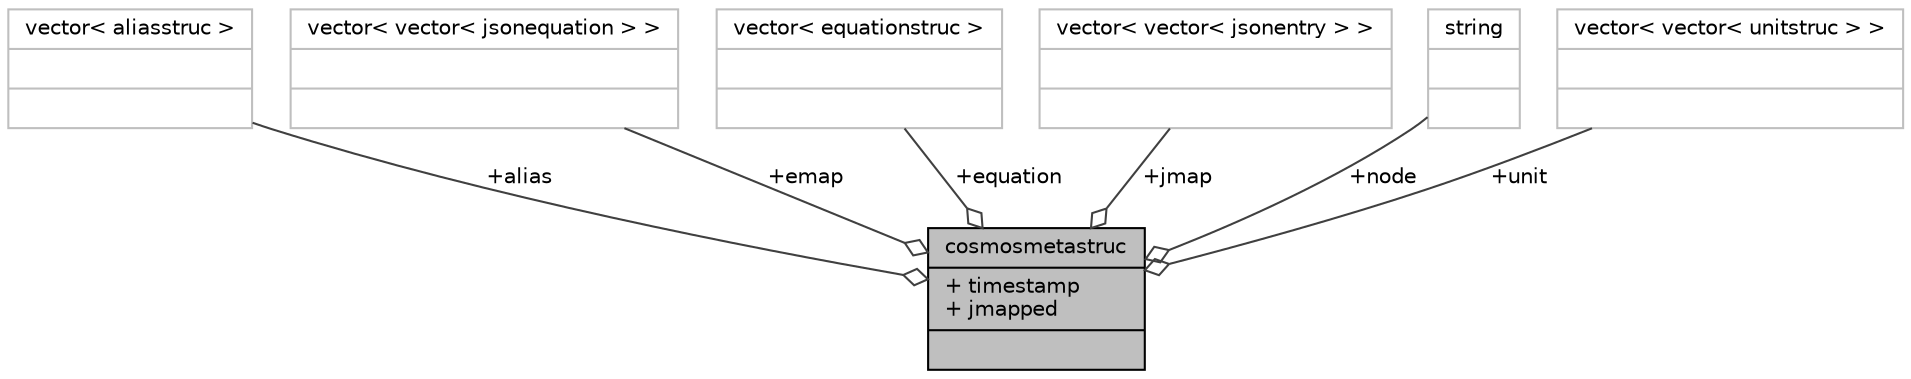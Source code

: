digraph "cosmosmetastruc"
{
 // INTERACTIVE_SVG=YES
  edge [fontname="Helvetica",fontsize="10",labelfontname="Helvetica",labelfontsize="10"];
  node [fontname="Helvetica",fontsize="10",shape=record];
  Node1 [label="{cosmosmetastruc\n|+ timestamp\l+ jmapped\l|}",height=0.2,width=0.4,color="black", fillcolor="grey75", style="filled", fontcolor="black"];
  Node2 -> Node1 [color="grey25",fontsize="10",style="solid",label=" +alias" ,arrowhead="odiamond",fontname="Helvetica"];
  Node2 [label="{vector\< aliasstruc \>\n||}",height=0.2,width=0.4,color="grey75", fillcolor="white", style="filled"];
  Node3 -> Node1 [color="grey25",fontsize="10",style="solid",label=" +emap" ,arrowhead="odiamond",fontname="Helvetica"];
  Node3 [label="{vector\< vector\< jsonequation \> \>\n||}",height=0.2,width=0.4,color="grey75", fillcolor="white", style="filled"];
  Node4 -> Node1 [color="grey25",fontsize="10",style="solid",label=" +equation" ,arrowhead="odiamond",fontname="Helvetica"];
  Node4 [label="{vector\< equationstruc \>\n||}",height=0.2,width=0.4,color="grey75", fillcolor="white", style="filled"];
  Node5 -> Node1 [color="grey25",fontsize="10",style="solid",label=" +jmap" ,arrowhead="odiamond",fontname="Helvetica"];
  Node5 [label="{vector\< vector\< jsonentry \> \>\n||}",height=0.2,width=0.4,color="grey75", fillcolor="white", style="filled"];
  Node6 -> Node1 [color="grey25",fontsize="10",style="solid",label=" +node" ,arrowhead="odiamond",fontname="Helvetica"];
  Node6 [label="{string\n||}",height=0.2,width=0.4,color="grey75", fillcolor="white", style="filled"];
  Node7 -> Node1 [color="grey25",fontsize="10",style="solid",label=" +unit" ,arrowhead="odiamond",fontname="Helvetica"];
  Node7 [label="{vector\< vector\< unitstruc \> \>\n||}",height=0.2,width=0.4,color="grey75", fillcolor="white", style="filled"];
}
